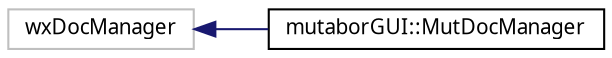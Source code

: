 digraph "Grafische Darstellung der Klassenhierarchie"
{
  edge [fontname="Sans",fontsize="10",labelfontname="Sans",labelfontsize="10"];
  node [fontname="Sans",fontsize="10",shape=record];
  rankdir="LR";
  Node53 [label="wxDocManager",height=0.2,width=0.4,color="grey75", fillcolor="white", style="filled"];
  Node53 -> Node0 [dir="back",color="midnightblue",fontsize="10",style="solid",fontname="Sans"];
  Node0 [label="mutaborGUI::MutDocManager",height=0.2,width=0.4,color="black", fillcolor="white", style="filled",URL="$d5/d75/classmutaborGUI_1_1MutDocManager.html"];
}
